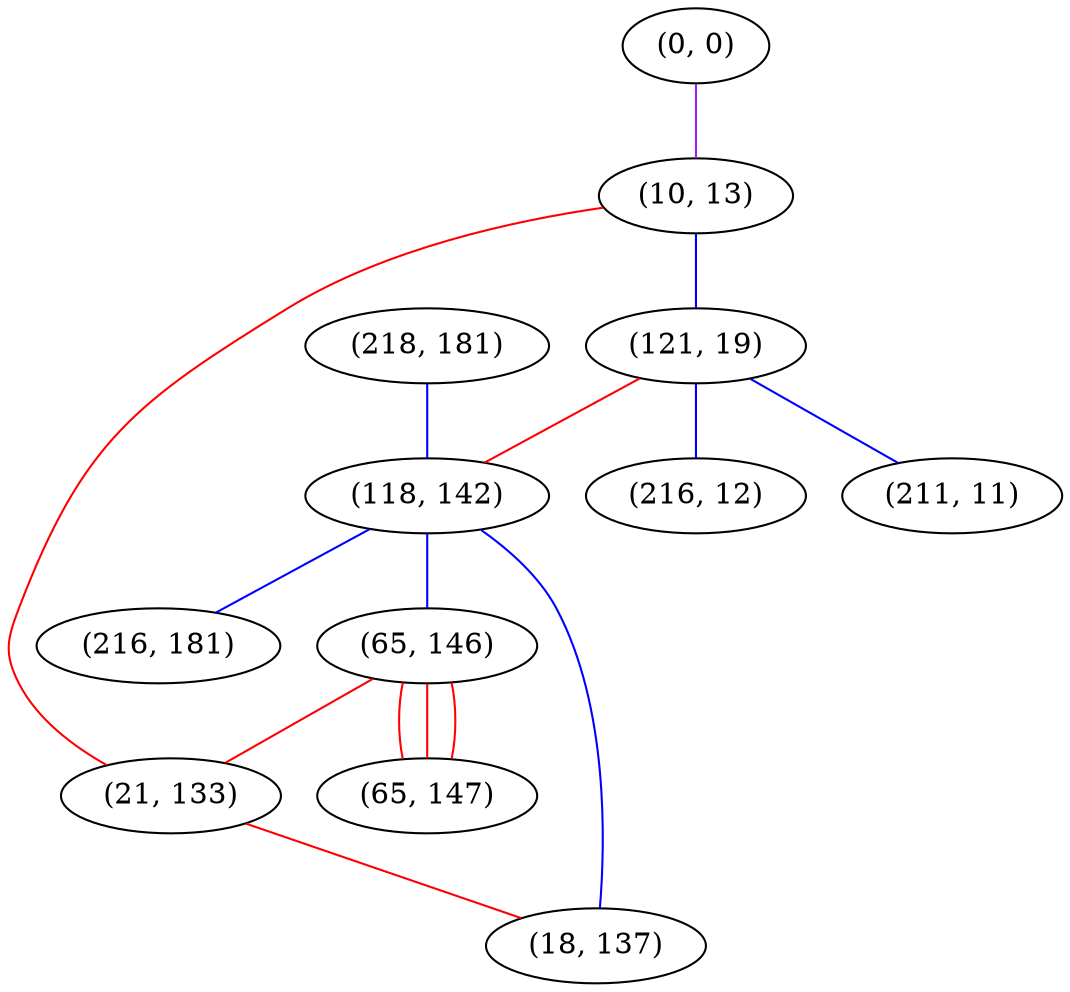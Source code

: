 graph "" {
"(218, 181)";
"(0, 0)";
"(10, 13)";
"(121, 19)";
"(118, 142)";
"(65, 146)";
"(65, 147)";
"(21, 133)";
"(18, 137)";
"(216, 12)";
"(216, 181)";
"(211, 11)";
"(218, 181)" -- "(118, 142)"  [color=blue, key=0, weight=3];
"(0, 0)" -- "(10, 13)"  [color=purple, key=0, weight=4];
"(10, 13)" -- "(121, 19)"  [color=blue, key=0, weight=3];
"(10, 13)" -- "(21, 133)"  [color=red, key=0, weight=1];
"(121, 19)" -- "(216, 12)"  [color=blue, key=0, weight=3];
"(121, 19)" -- "(211, 11)"  [color=blue, key=0, weight=3];
"(121, 19)" -- "(118, 142)"  [color=red, key=0, weight=1];
"(118, 142)" -- "(65, 146)"  [color=blue, key=0, weight=3];
"(118, 142)" -- "(216, 181)"  [color=blue, key=0, weight=3];
"(118, 142)" -- "(18, 137)"  [color=blue, key=0, weight=3];
"(65, 146)" -- "(65, 147)"  [color=red, key=0, weight=1];
"(65, 146)" -- "(65, 147)"  [color=red, key=1, weight=1];
"(65, 146)" -- "(65, 147)"  [color=red, key=2, weight=1];
"(65, 146)" -- "(21, 133)"  [color=red, key=0, weight=1];
"(21, 133)" -- "(18, 137)"  [color=red, key=0, weight=1];
}
